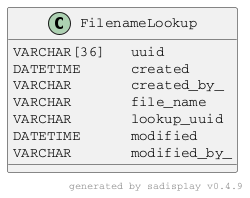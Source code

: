 @startuml

skinparam defaultFontName Courier

Class FilenameLookup {
    VARCHAR[36] ★ uuid        
    DATETIME    ⚪ created     
    VARCHAR     ⚪ created_by_ 
    VARCHAR     ⚪ file_name   
    VARCHAR     ⚪ lookup_uuid 
    DATETIME    ⚪ modified    
    VARCHAR     ⚪ modified_by_
}

right footer generated by sadisplay v0.4.9

@enduml
